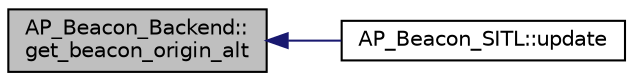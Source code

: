digraph "AP_Beacon_Backend::get_beacon_origin_alt"
{
 // INTERACTIVE_SVG=YES
  edge [fontname="Helvetica",fontsize="10",labelfontname="Helvetica",labelfontsize="10"];
  node [fontname="Helvetica",fontsize="10",shape=record];
  rankdir="LR";
  Node1 [label="AP_Beacon_Backend::\lget_beacon_origin_alt",height=0.2,width=0.4,color="black", fillcolor="grey75", style="filled", fontcolor="black"];
  Node1 -> Node2 [dir="back",color="midnightblue",fontsize="10",style="solid",fontname="Helvetica"];
  Node2 [label="AP_Beacon_SITL::update",height=0.2,width=0.4,color="black", fillcolor="white", style="filled",URL="$classAP__Beacon__SITL.html#a3dd010c532343e10c4718060d95c0c08"];
}
